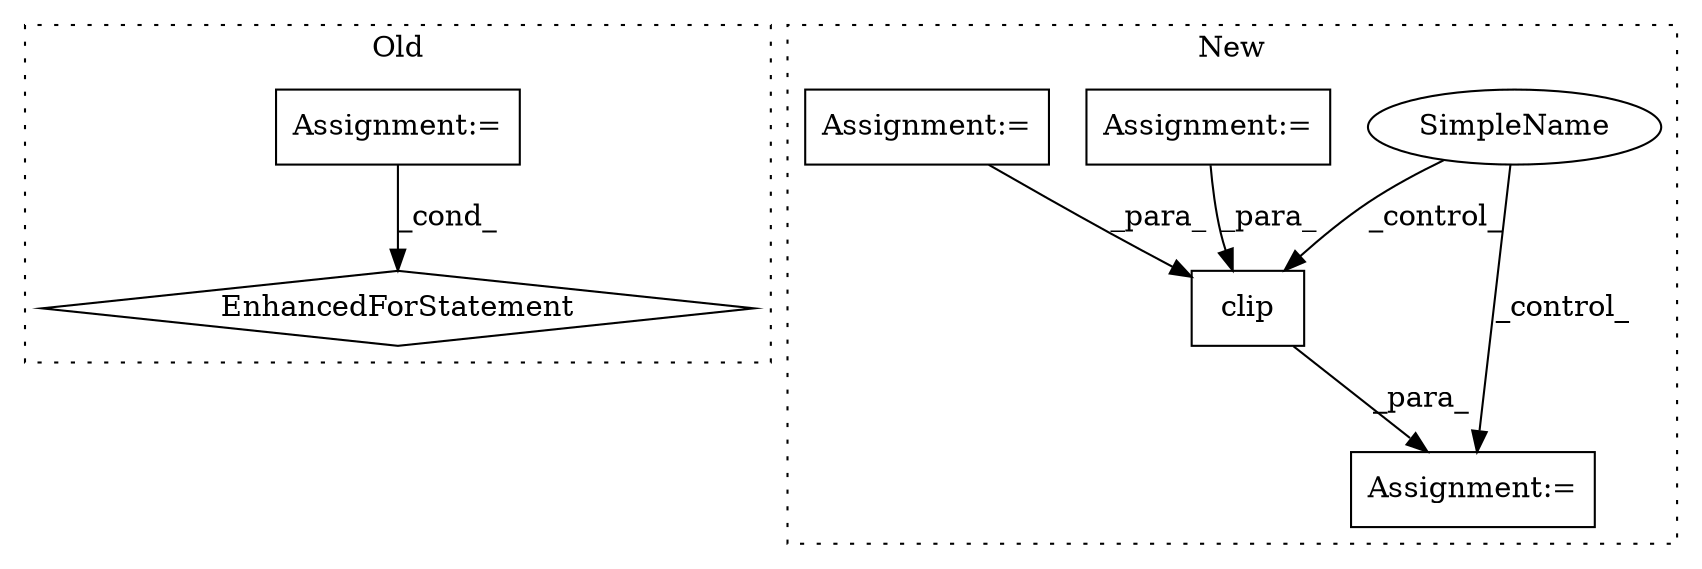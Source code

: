 digraph G {
subgraph cluster0 {
1 [label="EnhancedForStatement" a="70" s="2919,3052" l="69,2" shape="diamond"];
3 [label="Assignment:=" a="7" s="2919,3052" l="69,2" shape="box"];
label = "Old";
style="dotted";
}
subgraph cluster1 {
2 [label="clip" a="32" s="3074,3152" l="5,1" shape="box"];
4 [label="Assignment:=" a="7" s="1938" l="3" shape="box"];
5 [label="Assignment:=" a="7" s="3067" l="1" shape="box"];
6 [label="SimpleName" a="42" s="" l="" shape="ellipse"];
7 [label="Assignment:=" a="7" s="1889" l="4" shape="box"];
label = "New";
style="dotted";
}
2 -> 5 [label="_para_"];
3 -> 1 [label="_cond_"];
4 -> 2 [label="_para_"];
6 -> 5 [label="_control_"];
6 -> 2 [label="_control_"];
7 -> 2 [label="_para_"];
}